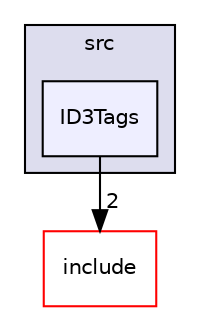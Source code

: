 digraph "/workplace/avs-device-sdk/AVSCommon/Utils/src/ID3Tags" {
  compound=true
  node [ fontsize="10", fontname="Helvetica"];
  edge [ labelfontsize="10", labelfontname="Helvetica"];
  subgraph clusterdir_93a54634d0ab52618b36b15672961616 {
    graph [ bgcolor="#ddddee", pencolor="black", label="src" fontname="Helvetica", fontsize="10", URL="dir_93a54634d0ab52618b36b15672961616.html"]
  dir_a7673807e9596160851619ff8f50a3ef [shape=box, label="ID3Tags", style="filled", fillcolor="#eeeeff", pencolor="black", URL="dir_a7673807e9596160851619ff8f50a3ef.html"];
  }
  dir_957fc395b73dfe8b64ee3f74464f588a [shape=box label="include" fillcolor="white" style="filled" color="red" URL="dir_957fc395b73dfe8b64ee3f74464f588a.html"];
  dir_a7673807e9596160851619ff8f50a3ef->dir_957fc395b73dfe8b64ee3f74464f588a [headlabel="2", labeldistance=1.5 headhref="dir_000227_000192.html"];
}
